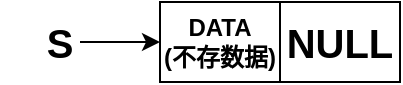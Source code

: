 <mxfile version="24.7.8">
  <diagram name="第 1 页" id="m_Eg56ZWt1wnzcJJa5vc">
    <mxGraphModel dx="794" dy="519" grid="1" gridSize="10" guides="1" tooltips="1" connect="1" arrows="1" fold="1" page="1" pageScale="1" pageWidth="413" pageHeight="583" math="0" shadow="0">
      <root>
        <mxCell id="0" />
        <mxCell id="1" parent="0" />
        <mxCell id="_oWw80NLND1y0nb7Lqib-1" value="" style="rounded=0;whiteSpace=wrap;html=1;fillColor=none;" parent="1" vertex="1">
          <mxGeometry x="120" y="200" width="120" height="40" as="geometry" />
        </mxCell>
        <mxCell id="_oWw80NLND1y0nb7Lqib-3" value="&lt;b&gt;&lt;font style=&quot;font-size: 12px;&quot;&gt;DATA&lt;/font&gt;&lt;/b&gt;&lt;div&gt;&lt;b&gt;&lt;font style=&quot;font-size: 12px;&quot;&gt;(不存数据)&lt;/font&gt;&lt;/b&gt;&lt;/div&gt;" style="rounded=0;whiteSpace=wrap;html=1;strokeColor=default;align=center;verticalAlign=middle;fontFamily=Helvetica;fontSize=12;fontColor=default;fillColor=none;" parent="1" vertex="1">
          <mxGeometry x="120" y="200" width="60" height="40" as="geometry" />
        </mxCell>
        <mxCell id="_oWw80NLND1y0nb7Lqib-4" value="&lt;font style=&quot;font-size: 20px;&quot;&gt;&lt;b&gt;NULL&lt;/b&gt;&lt;/font&gt;" style="rounded=0;whiteSpace=wrap;html=1;strokeColor=default;align=center;verticalAlign=middle;fontFamily=Helvetica;fontSize=12;fontColor=default;fillColor=none;" parent="1" vertex="1">
          <mxGeometry x="180" y="200" width="60" height="40" as="geometry" />
        </mxCell>
        <mxCell id="_oWw80NLND1y0nb7Lqib-6" value="" style="endArrow=classic;html=1;rounded=0;fontFamily=Helvetica;fontSize=12;fontColor=default;entryX=0;entryY=0.5;entryDx=0;entryDy=0;" parent="1" target="_oWw80NLND1y0nb7Lqib-3" edge="1">
          <mxGeometry width="50" height="50" relative="1" as="geometry">
            <mxPoint x="80" y="220" as="sourcePoint" />
            <mxPoint x="230" y="250" as="targetPoint" />
          </mxGeometry>
        </mxCell>
        <mxCell id="_oWw80NLND1y0nb7Lqib-7" value="&lt;font style=&quot;font-size: 20px;&quot;&gt;&lt;b&gt;S&lt;/b&gt;&lt;/font&gt;" style="text;html=1;align=center;verticalAlign=middle;whiteSpace=wrap;rounded=0;fontFamily=Helvetica;fontSize=12;fontColor=default;" parent="1" vertex="1">
          <mxGeometry x="40" y="205" width="60" height="30" as="geometry" />
        </mxCell>
      </root>
    </mxGraphModel>
  </diagram>
</mxfile>
